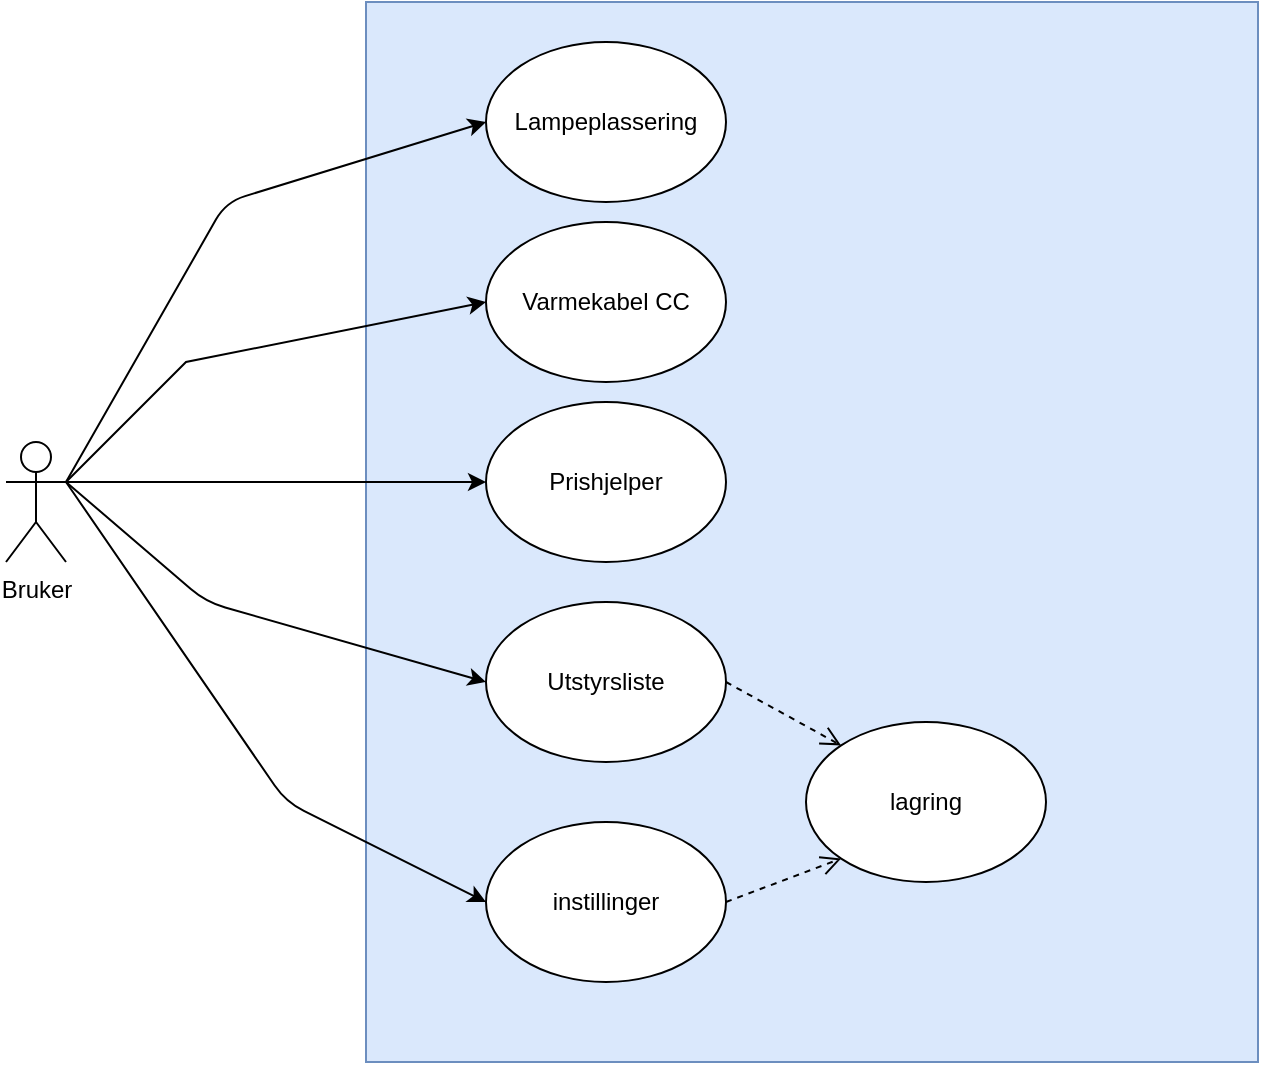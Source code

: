 <mxfile version="13.1.12" type="github">
  <diagram id="Gw2cvcBUTN6nHkoxgNHv" name="Page-1">
    <mxGraphModel dx="1422" dy="713" grid="1" gridSize="10" guides="1" tooltips="1" connect="1" arrows="1" fold="1" page="1" pageScale="1" pageWidth="827" pageHeight="1169" math="0" shadow="0">
      <root>
        <mxCell id="0" />
        <mxCell id="1" parent="0" />
        <mxCell id="huKRcMz7WkF6DCZG_Hzh-1" value="Bruker" style="shape=umlActor;verticalLabelPosition=bottom;labelBackgroundColor=#ffffff;verticalAlign=top;html=1;outlineConnect=0;" parent="1" vertex="1">
          <mxGeometry x="150" y="320" width="30" height="60" as="geometry" />
        </mxCell>
        <mxCell id="huKRcMz7WkF6DCZG_Hzh-2" value="" style="rounded=0;whiteSpace=wrap;html=1;fillColor=#dae8fc;strokeColor=#6c8ebf;" parent="1" vertex="1">
          <mxGeometry x="330" y="100" width="446" height="530" as="geometry" />
        </mxCell>
        <mxCell id="huKRcMz7WkF6DCZG_Hzh-5" value="Lampeplassering" style="ellipse;whiteSpace=wrap;html=1;" parent="1" vertex="1">
          <mxGeometry x="390" y="120" width="120" height="80" as="geometry" />
        </mxCell>
        <mxCell id="huKRcMz7WkF6DCZG_Hzh-6" value="Varmekabel CC" style="ellipse;whiteSpace=wrap;html=1;" parent="1" vertex="1">
          <mxGeometry x="390" y="210" width="120" height="80" as="geometry" />
        </mxCell>
        <mxCell id="huKRcMz7WkF6DCZG_Hzh-7" value="Utstyrsliste" style="ellipse;whiteSpace=wrap;html=1;" parent="1" vertex="1">
          <mxGeometry x="390" y="400" width="120" height="80" as="geometry" />
        </mxCell>
        <mxCell id="huKRcMz7WkF6DCZG_Hzh-8" value="instillinger" style="ellipse;whiteSpace=wrap;html=1;" parent="1" vertex="1">
          <mxGeometry x="390" y="510" width="120" height="80" as="geometry" />
        </mxCell>
        <mxCell id="huKRcMz7WkF6DCZG_Hzh-9" value="" style="endArrow=classic;html=1;exitX=1;exitY=0.333;exitDx=0;exitDy=0;exitPerimeter=0;entryX=0;entryY=0.5;entryDx=0;entryDy=0;" parent="1" source="huKRcMz7WkF6DCZG_Hzh-1" target="huKRcMz7WkF6DCZG_Hzh-5" edge="1">
          <mxGeometry width="50" height="50" relative="1" as="geometry">
            <mxPoint x="160" y="250" as="sourcePoint" />
            <mxPoint x="210" y="200" as="targetPoint" />
            <Array as="points">
              <mxPoint x="260" y="200" />
            </Array>
          </mxGeometry>
        </mxCell>
        <mxCell id="huKRcMz7WkF6DCZG_Hzh-10" value="" style="endArrow=classic;html=1;exitX=1;exitY=0.333;exitDx=0;exitDy=0;exitPerimeter=0;entryX=0;entryY=0.5;entryDx=0;entryDy=0;rounded=0;strokeColor=#000000;" parent="1" source="huKRcMz7WkF6DCZG_Hzh-1" target="huKRcMz7WkF6DCZG_Hzh-6" edge="1">
          <mxGeometry width="50" height="50" relative="1" as="geometry">
            <mxPoint x="50" y="340" as="sourcePoint" />
            <mxPoint x="100" y="290" as="targetPoint" />
            <Array as="points">
              <mxPoint x="240" y="280" />
            </Array>
          </mxGeometry>
        </mxCell>
        <mxCell id="huKRcMz7WkF6DCZG_Hzh-11" value="" style="endArrow=classic;html=1;entryX=0;entryY=0.5;entryDx=0;entryDy=0;exitX=1;exitY=0.333;exitDx=0;exitDy=0;exitPerimeter=0;" parent="1" source="huKRcMz7WkF6DCZG_Hzh-1" target="huKRcMz7WkF6DCZG_Hzh-7" edge="1">
          <mxGeometry width="50" height="50" relative="1" as="geometry">
            <mxPoint x="90" y="550" as="sourcePoint" />
            <mxPoint x="140" y="500" as="targetPoint" />
            <Array as="points">
              <mxPoint x="250" y="400" />
            </Array>
          </mxGeometry>
        </mxCell>
        <mxCell id="huKRcMz7WkF6DCZG_Hzh-12" value="" style="endArrow=classic;html=1;exitX=1;exitY=0.333;exitDx=0;exitDy=0;exitPerimeter=0;entryX=0;entryY=0.5;entryDx=0;entryDy=0;" parent="1" source="huKRcMz7WkF6DCZG_Hzh-1" target="huKRcMz7WkF6DCZG_Hzh-8" edge="1">
          <mxGeometry width="50" height="50" relative="1" as="geometry">
            <mxPoint x="140" y="680" as="sourcePoint" />
            <mxPoint x="190" y="630" as="targetPoint" />
            <Array as="points">
              <mxPoint x="290" y="500" />
            </Array>
          </mxGeometry>
        </mxCell>
        <mxCell id="huKRcMz7WkF6DCZG_Hzh-14" value="lagring" style="ellipse;whiteSpace=wrap;html=1;" parent="1" vertex="1">
          <mxGeometry x="550" y="460" width="120" height="80" as="geometry" />
        </mxCell>
        <mxCell id="huKRcMz7WkF6DCZG_Hzh-15" value="" style="html=1;verticalAlign=bottom;endArrow=open;dashed=1;endSize=8;exitX=1;exitY=0.5;exitDx=0;exitDy=0;entryX=0;entryY=1;entryDx=0;entryDy=0;" parent="1" source="huKRcMz7WkF6DCZG_Hzh-8" target="huKRcMz7WkF6DCZG_Hzh-14" edge="1">
          <mxGeometry x="-1" y="-195" relative="1" as="geometry">
            <mxPoint x="210" y="640" as="sourcePoint" />
            <mxPoint x="130" y="640" as="targetPoint" />
            <mxPoint x="-44" y="20" as="offset" />
          </mxGeometry>
        </mxCell>
        <mxCell id="huKRcMz7WkF6DCZG_Hzh-16" value="" style="html=1;verticalAlign=bottom;endArrow=open;dashed=1;endSize=8;exitX=1;exitY=0.5;exitDx=0;exitDy=0;entryX=0;entryY=0;entryDx=0;entryDy=0;" parent="1" source="huKRcMz7WkF6DCZG_Hzh-7" target="huKRcMz7WkF6DCZG_Hzh-14" edge="1">
          <mxGeometry x="-1" y="-195" relative="1" as="geometry">
            <mxPoint x="520" y="554.5" as="sourcePoint" />
            <mxPoint x="577.574" y="518.284" as="targetPoint" />
            <mxPoint x="-44" y="20" as="offset" />
          </mxGeometry>
        </mxCell>
        <mxCell id="U7UoZdtOcDdDpfqkcxBa-1" value="Prishjelper" style="ellipse;whiteSpace=wrap;html=1;" parent="1" vertex="1">
          <mxGeometry x="390" y="300" width="120" height="80" as="geometry" />
        </mxCell>
        <mxCell id="U7UoZdtOcDdDpfqkcxBa-5" value="" style="endArrow=classic;html=1;rounded=0;strokeColor=#000000;exitX=1;exitY=0.333;exitDx=0;exitDy=0;exitPerimeter=0;" parent="1" source="huKRcMz7WkF6DCZG_Hzh-1" target="U7UoZdtOcDdDpfqkcxBa-1" edge="1">
          <mxGeometry width="50" height="50" relative="1" as="geometry">
            <mxPoint x="190" y="350" as="sourcePoint" />
            <mxPoint x="400" y="240" as="targetPoint" />
            <Array as="points" />
          </mxGeometry>
        </mxCell>
      </root>
    </mxGraphModel>
  </diagram>
</mxfile>
